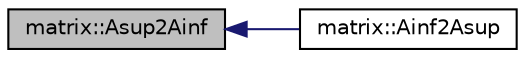 digraph "matrix::Asup2Ainf"
{
  edge [fontname="Helvetica",fontsize="10",labelfontname="Helvetica",labelfontsize="10"];
  node [fontname="Helvetica",fontsize="10",shape=record];
  rankdir="LR";
  Node139 [label="matrix::Asup2Ainf",height=0.2,width=0.4,color="black", fillcolor="grey75", style="filled", fontcolor="black"];
  Node139 -> Node140 [dir="back",color="midnightblue",fontsize="10",style="solid",fontname="Helvetica"];
  Node140 [label="matrix::Ainf2Asup",height=0.2,width=0.4,color="black", fillcolor="white", style="filled",URL="$d1/d8d/classmatrix.html#a7abdfef775e6f1e68856bbdb06004dce"];
}
